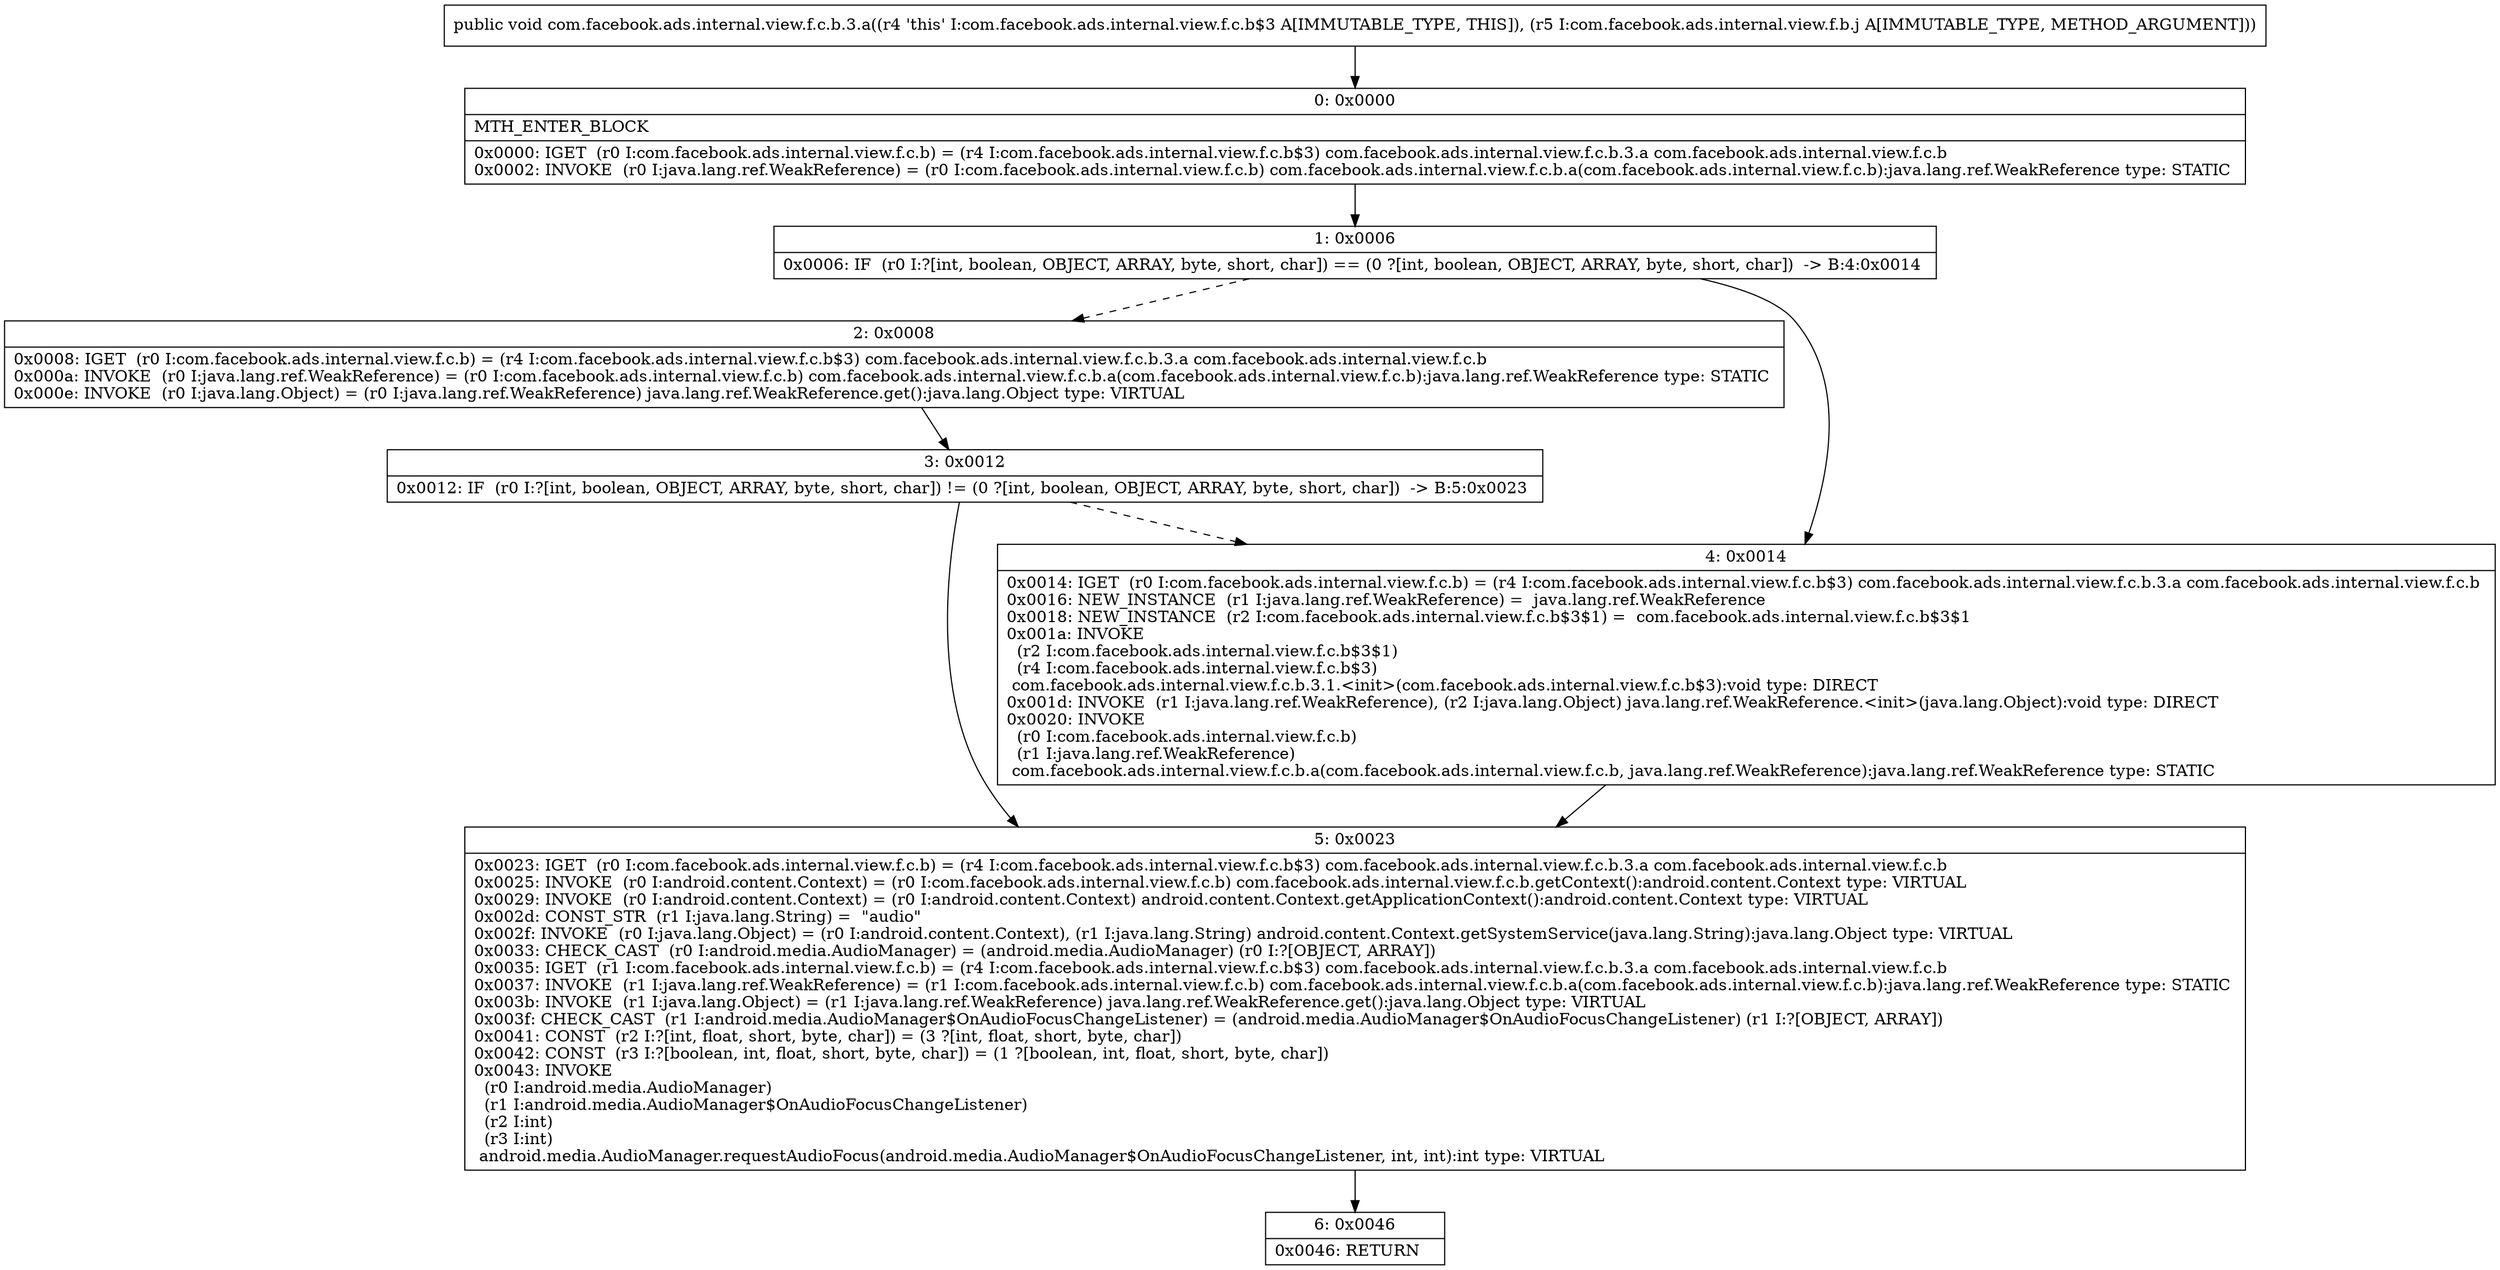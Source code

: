digraph "CFG forcom.facebook.ads.internal.view.f.c.b.3.a(Lcom\/facebook\/ads\/internal\/view\/f\/b\/j;)V" {
Node_0 [shape=record,label="{0\:\ 0x0000|MTH_ENTER_BLOCK\l|0x0000: IGET  (r0 I:com.facebook.ads.internal.view.f.c.b) = (r4 I:com.facebook.ads.internal.view.f.c.b$3) com.facebook.ads.internal.view.f.c.b.3.a com.facebook.ads.internal.view.f.c.b \l0x0002: INVOKE  (r0 I:java.lang.ref.WeakReference) = (r0 I:com.facebook.ads.internal.view.f.c.b) com.facebook.ads.internal.view.f.c.b.a(com.facebook.ads.internal.view.f.c.b):java.lang.ref.WeakReference type: STATIC \l}"];
Node_1 [shape=record,label="{1\:\ 0x0006|0x0006: IF  (r0 I:?[int, boolean, OBJECT, ARRAY, byte, short, char]) == (0 ?[int, boolean, OBJECT, ARRAY, byte, short, char])  \-\> B:4:0x0014 \l}"];
Node_2 [shape=record,label="{2\:\ 0x0008|0x0008: IGET  (r0 I:com.facebook.ads.internal.view.f.c.b) = (r4 I:com.facebook.ads.internal.view.f.c.b$3) com.facebook.ads.internal.view.f.c.b.3.a com.facebook.ads.internal.view.f.c.b \l0x000a: INVOKE  (r0 I:java.lang.ref.WeakReference) = (r0 I:com.facebook.ads.internal.view.f.c.b) com.facebook.ads.internal.view.f.c.b.a(com.facebook.ads.internal.view.f.c.b):java.lang.ref.WeakReference type: STATIC \l0x000e: INVOKE  (r0 I:java.lang.Object) = (r0 I:java.lang.ref.WeakReference) java.lang.ref.WeakReference.get():java.lang.Object type: VIRTUAL \l}"];
Node_3 [shape=record,label="{3\:\ 0x0012|0x0012: IF  (r0 I:?[int, boolean, OBJECT, ARRAY, byte, short, char]) != (0 ?[int, boolean, OBJECT, ARRAY, byte, short, char])  \-\> B:5:0x0023 \l}"];
Node_4 [shape=record,label="{4\:\ 0x0014|0x0014: IGET  (r0 I:com.facebook.ads.internal.view.f.c.b) = (r4 I:com.facebook.ads.internal.view.f.c.b$3) com.facebook.ads.internal.view.f.c.b.3.a com.facebook.ads.internal.view.f.c.b \l0x0016: NEW_INSTANCE  (r1 I:java.lang.ref.WeakReference) =  java.lang.ref.WeakReference \l0x0018: NEW_INSTANCE  (r2 I:com.facebook.ads.internal.view.f.c.b$3$1) =  com.facebook.ads.internal.view.f.c.b$3$1 \l0x001a: INVOKE  \l  (r2 I:com.facebook.ads.internal.view.f.c.b$3$1)\l  (r4 I:com.facebook.ads.internal.view.f.c.b$3)\l com.facebook.ads.internal.view.f.c.b.3.1.\<init\>(com.facebook.ads.internal.view.f.c.b$3):void type: DIRECT \l0x001d: INVOKE  (r1 I:java.lang.ref.WeakReference), (r2 I:java.lang.Object) java.lang.ref.WeakReference.\<init\>(java.lang.Object):void type: DIRECT \l0x0020: INVOKE  \l  (r0 I:com.facebook.ads.internal.view.f.c.b)\l  (r1 I:java.lang.ref.WeakReference)\l com.facebook.ads.internal.view.f.c.b.a(com.facebook.ads.internal.view.f.c.b, java.lang.ref.WeakReference):java.lang.ref.WeakReference type: STATIC \l}"];
Node_5 [shape=record,label="{5\:\ 0x0023|0x0023: IGET  (r0 I:com.facebook.ads.internal.view.f.c.b) = (r4 I:com.facebook.ads.internal.view.f.c.b$3) com.facebook.ads.internal.view.f.c.b.3.a com.facebook.ads.internal.view.f.c.b \l0x0025: INVOKE  (r0 I:android.content.Context) = (r0 I:com.facebook.ads.internal.view.f.c.b) com.facebook.ads.internal.view.f.c.b.getContext():android.content.Context type: VIRTUAL \l0x0029: INVOKE  (r0 I:android.content.Context) = (r0 I:android.content.Context) android.content.Context.getApplicationContext():android.content.Context type: VIRTUAL \l0x002d: CONST_STR  (r1 I:java.lang.String) =  \"audio\" \l0x002f: INVOKE  (r0 I:java.lang.Object) = (r0 I:android.content.Context), (r1 I:java.lang.String) android.content.Context.getSystemService(java.lang.String):java.lang.Object type: VIRTUAL \l0x0033: CHECK_CAST  (r0 I:android.media.AudioManager) = (android.media.AudioManager) (r0 I:?[OBJECT, ARRAY]) \l0x0035: IGET  (r1 I:com.facebook.ads.internal.view.f.c.b) = (r4 I:com.facebook.ads.internal.view.f.c.b$3) com.facebook.ads.internal.view.f.c.b.3.a com.facebook.ads.internal.view.f.c.b \l0x0037: INVOKE  (r1 I:java.lang.ref.WeakReference) = (r1 I:com.facebook.ads.internal.view.f.c.b) com.facebook.ads.internal.view.f.c.b.a(com.facebook.ads.internal.view.f.c.b):java.lang.ref.WeakReference type: STATIC \l0x003b: INVOKE  (r1 I:java.lang.Object) = (r1 I:java.lang.ref.WeakReference) java.lang.ref.WeakReference.get():java.lang.Object type: VIRTUAL \l0x003f: CHECK_CAST  (r1 I:android.media.AudioManager$OnAudioFocusChangeListener) = (android.media.AudioManager$OnAudioFocusChangeListener) (r1 I:?[OBJECT, ARRAY]) \l0x0041: CONST  (r2 I:?[int, float, short, byte, char]) = (3 ?[int, float, short, byte, char]) \l0x0042: CONST  (r3 I:?[boolean, int, float, short, byte, char]) = (1 ?[boolean, int, float, short, byte, char]) \l0x0043: INVOKE  \l  (r0 I:android.media.AudioManager)\l  (r1 I:android.media.AudioManager$OnAudioFocusChangeListener)\l  (r2 I:int)\l  (r3 I:int)\l android.media.AudioManager.requestAudioFocus(android.media.AudioManager$OnAudioFocusChangeListener, int, int):int type: VIRTUAL \l}"];
Node_6 [shape=record,label="{6\:\ 0x0046|0x0046: RETURN   \l}"];
MethodNode[shape=record,label="{public void com.facebook.ads.internal.view.f.c.b.3.a((r4 'this' I:com.facebook.ads.internal.view.f.c.b$3 A[IMMUTABLE_TYPE, THIS]), (r5 I:com.facebook.ads.internal.view.f.b.j A[IMMUTABLE_TYPE, METHOD_ARGUMENT])) }"];
MethodNode -> Node_0;
Node_0 -> Node_1;
Node_1 -> Node_2[style=dashed];
Node_1 -> Node_4;
Node_2 -> Node_3;
Node_3 -> Node_4[style=dashed];
Node_3 -> Node_5;
Node_4 -> Node_5;
Node_5 -> Node_6;
}

